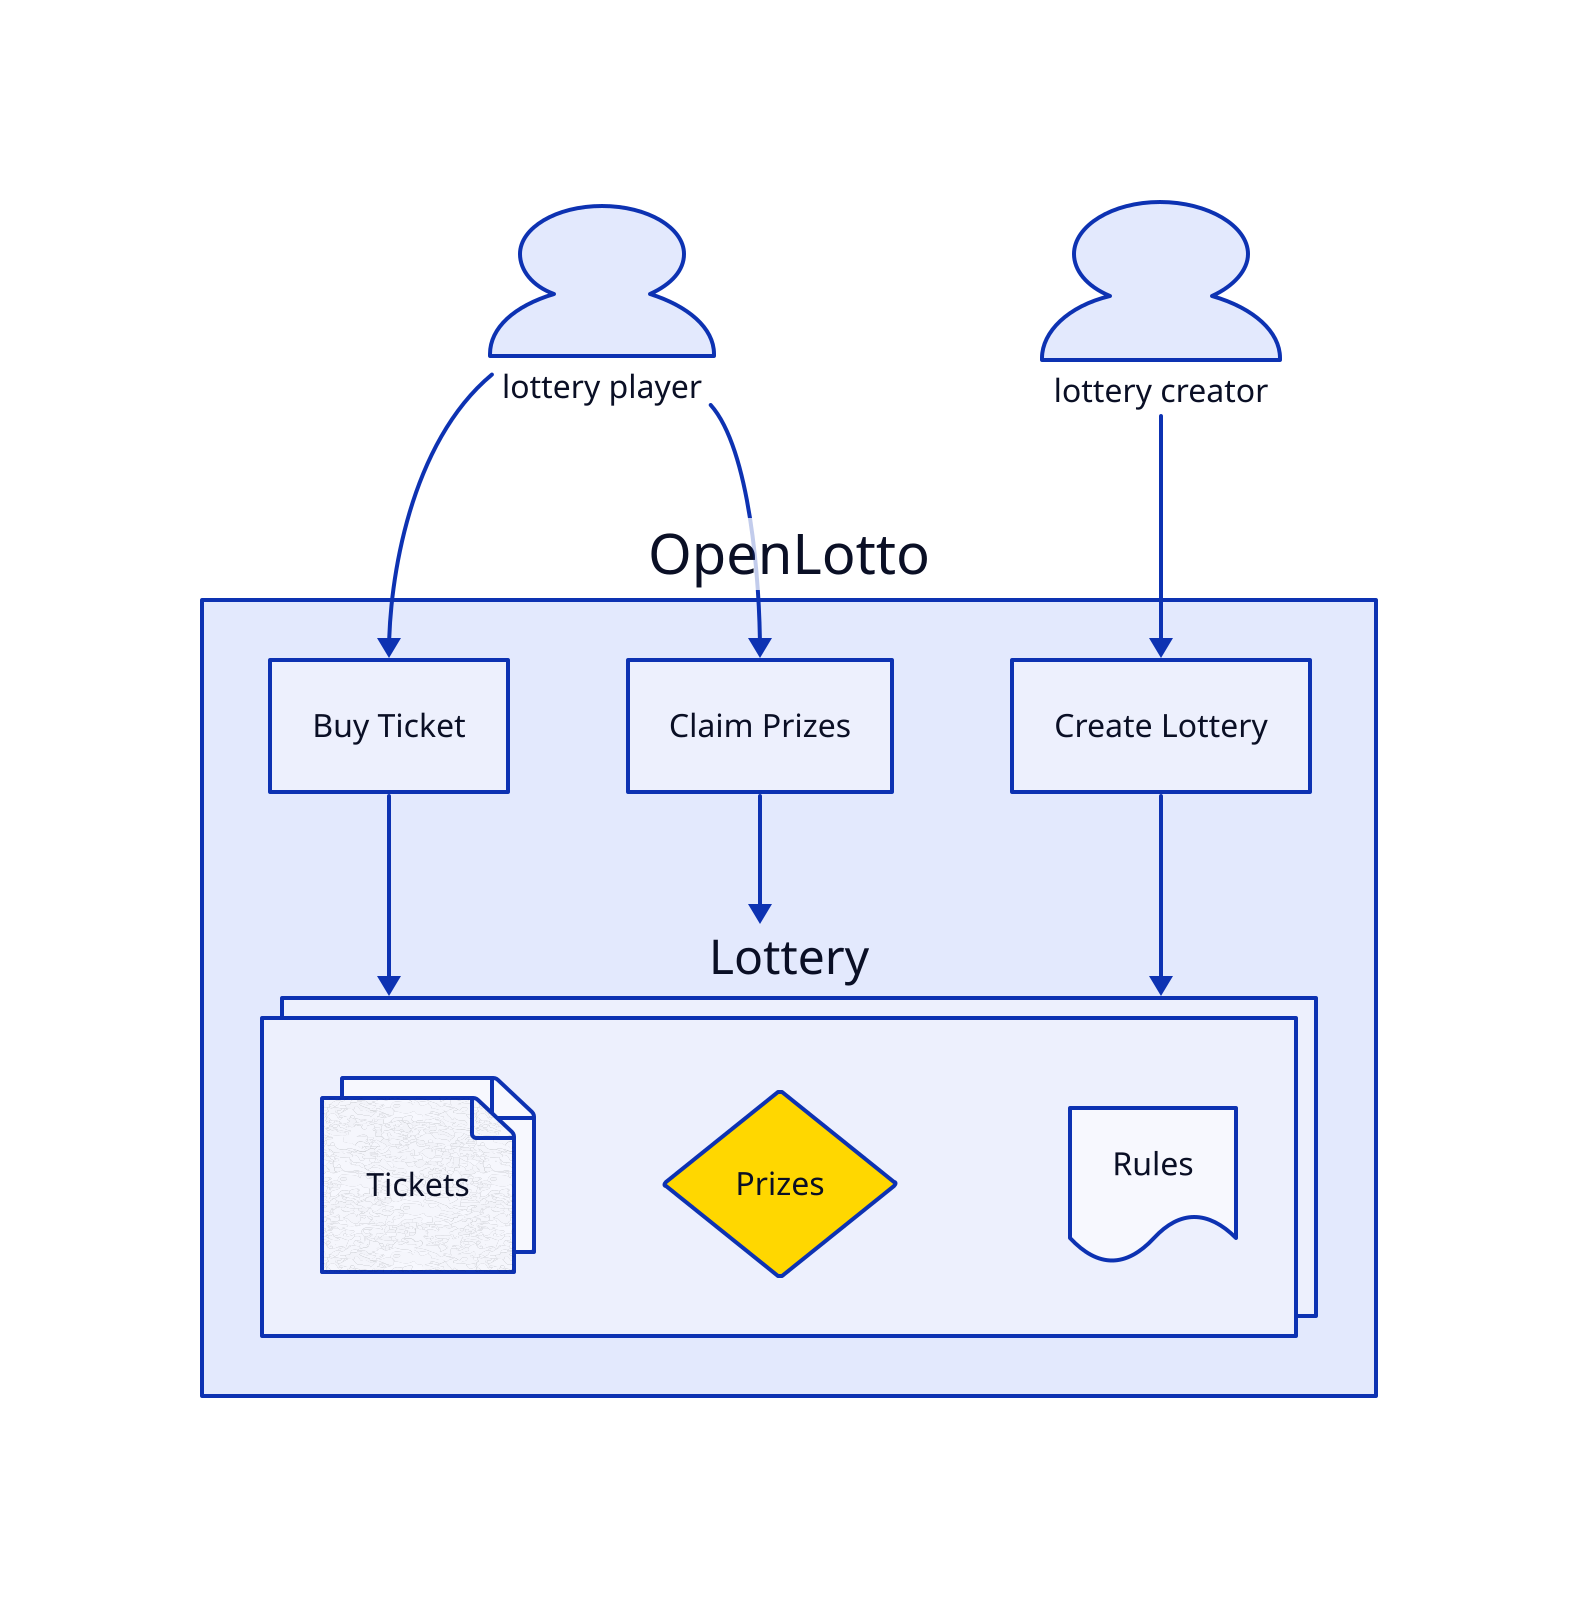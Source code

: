 lottery_player: lottery player { shape: person }
lottery_creator: lottery creator { shape: person }

openlotto: OpenLotto {
  buy_ticket: Buy Ticket
  claim_prize: Claim Prizes

  lottery: Lottery {
    style.multiple: true

    tickets: Tickets {
      style.multiple: true
      shape: page
      style.fill-pattern: paper
    }

    prizes: Prizes {
      shape: diamond
      style.fill: "#ffd700"
    }

    rules: Rules {shape: document}
  }

  create_lottery: Create Lottery
}

lottery_creator -> openlotto.create_lottery

lottery_player -> openlotto.buy_ticket
lottery_player -> openlotto.claim_prize

openlotto.buy_ticket -> openlotto.lottery
openlotto.claim_prize -> openlotto.lottery

openlotto.create_lottery -> openlotto.lottery